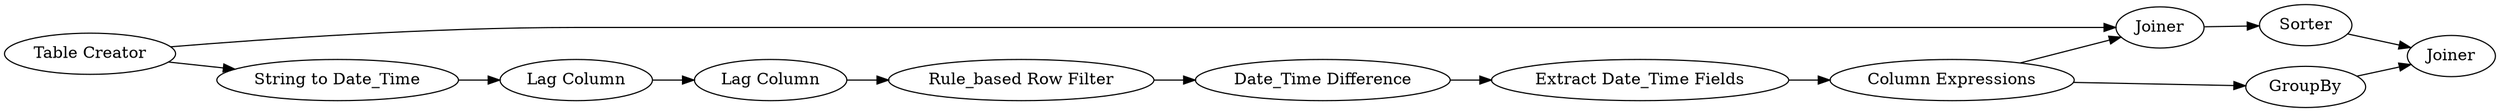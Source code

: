 digraph {
	1 -> 17
	7 -> 14
	14 -> 17
	19 -> 16
	15 -> 16
	3 -> 4
	17 -> 19
	14 -> 15
	2 -> 3
	6 -> 7
	5 -> 2
	4 -> 6
	1 -> 5
	5 [label="String to Date_Time"]
	16 [label=Joiner]
	1 [label="Table Creator"]
	7 [label="Extract Date_Time Fields"]
	4 [label="Rule_based Row Filter"]
	6 [label="Date_Time Difference"]
	15 [label=GroupBy]
	14 [label="Column Expressions"]
	17 [label=Joiner]
	3 [label="Lag Column"]
	2 [label="Lag Column"]
	19 [label=Sorter]
	rankdir=LR
}
